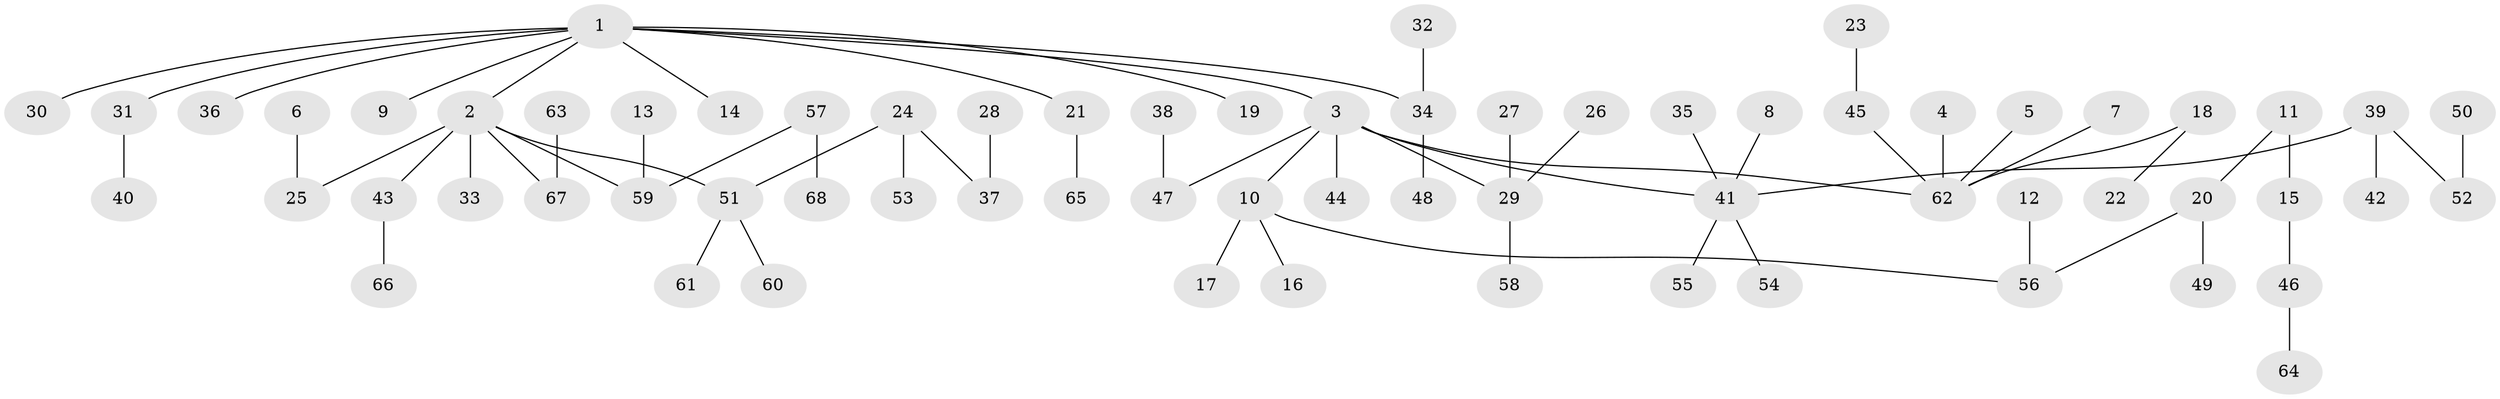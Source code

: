 // original degree distribution, {5: 0.022058823529411766, 7: 0.014705882352941176, 3: 0.13970588235294118, 2: 0.25, 4: 0.08088235294117647, 1: 0.4852941176470588, 6: 0.007352941176470588}
// Generated by graph-tools (version 1.1) at 2025/50/03/09/25 03:50:21]
// undirected, 68 vertices, 67 edges
graph export_dot {
graph [start="1"]
  node [color=gray90,style=filled];
  1;
  2;
  3;
  4;
  5;
  6;
  7;
  8;
  9;
  10;
  11;
  12;
  13;
  14;
  15;
  16;
  17;
  18;
  19;
  20;
  21;
  22;
  23;
  24;
  25;
  26;
  27;
  28;
  29;
  30;
  31;
  32;
  33;
  34;
  35;
  36;
  37;
  38;
  39;
  40;
  41;
  42;
  43;
  44;
  45;
  46;
  47;
  48;
  49;
  50;
  51;
  52;
  53;
  54;
  55;
  56;
  57;
  58;
  59;
  60;
  61;
  62;
  63;
  64;
  65;
  66;
  67;
  68;
  1 -- 2 [weight=1.0];
  1 -- 3 [weight=1.0];
  1 -- 9 [weight=1.0];
  1 -- 14 [weight=1.0];
  1 -- 19 [weight=1.0];
  1 -- 21 [weight=1.0];
  1 -- 30 [weight=1.0];
  1 -- 31 [weight=1.0];
  1 -- 34 [weight=1.0];
  1 -- 36 [weight=1.0];
  2 -- 25 [weight=1.0];
  2 -- 33 [weight=1.0];
  2 -- 43 [weight=1.0];
  2 -- 51 [weight=1.0];
  2 -- 59 [weight=1.0];
  2 -- 67 [weight=1.0];
  3 -- 10 [weight=1.0];
  3 -- 29 [weight=1.0];
  3 -- 41 [weight=1.0];
  3 -- 44 [weight=1.0];
  3 -- 47 [weight=1.0];
  3 -- 62 [weight=1.0];
  4 -- 62 [weight=1.0];
  5 -- 62 [weight=1.0];
  6 -- 25 [weight=1.0];
  7 -- 62 [weight=1.0];
  8 -- 41 [weight=1.0];
  10 -- 16 [weight=1.0];
  10 -- 17 [weight=1.0];
  10 -- 56 [weight=1.0];
  11 -- 15 [weight=1.0];
  11 -- 20 [weight=1.0];
  12 -- 56 [weight=1.0];
  13 -- 59 [weight=1.0];
  15 -- 46 [weight=1.0];
  18 -- 22 [weight=1.0];
  18 -- 62 [weight=1.0];
  20 -- 49 [weight=1.0];
  20 -- 56 [weight=1.0];
  21 -- 65 [weight=1.0];
  23 -- 45 [weight=1.0];
  24 -- 37 [weight=1.0];
  24 -- 51 [weight=1.0];
  24 -- 53 [weight=1.0];
  26 -- 29 [weight=1.0];
  27 -- 29 [weight=1.0];
  28 -- 37 [weight=1.0];
  29 -- 58 [weight=1.0];
  31 -- 40 [weight=1.0];
  32 -- 34 [weight=1.0];
  34 -- 48 [weight=1.0];
  35 -- 41 [weight=1.0];
  38 -- 47 [weight=1.0];
  39 -- 41 [weight=1.0];
  39 -- 42 [weight=1.0];
  39 -- 52 [weight=1.0];
  41 -- 54 [weight=1.0];
  41 -- 55 [weight=1.0];
  43 -- 66 [weight=1.0];
  45 -- 62 [weight=1.0];
  46 -- 64 [weight=1.0];
  50 -- 52 [weight=1.0];
  51 -- 60 [weight=1.0];
  51 -- 61 [weight=1.0];
  57 -- 59 [weight=1.0];
  57 -- 68 [weight=1.0];
  63 -- 67 [weight=1.0];
}
